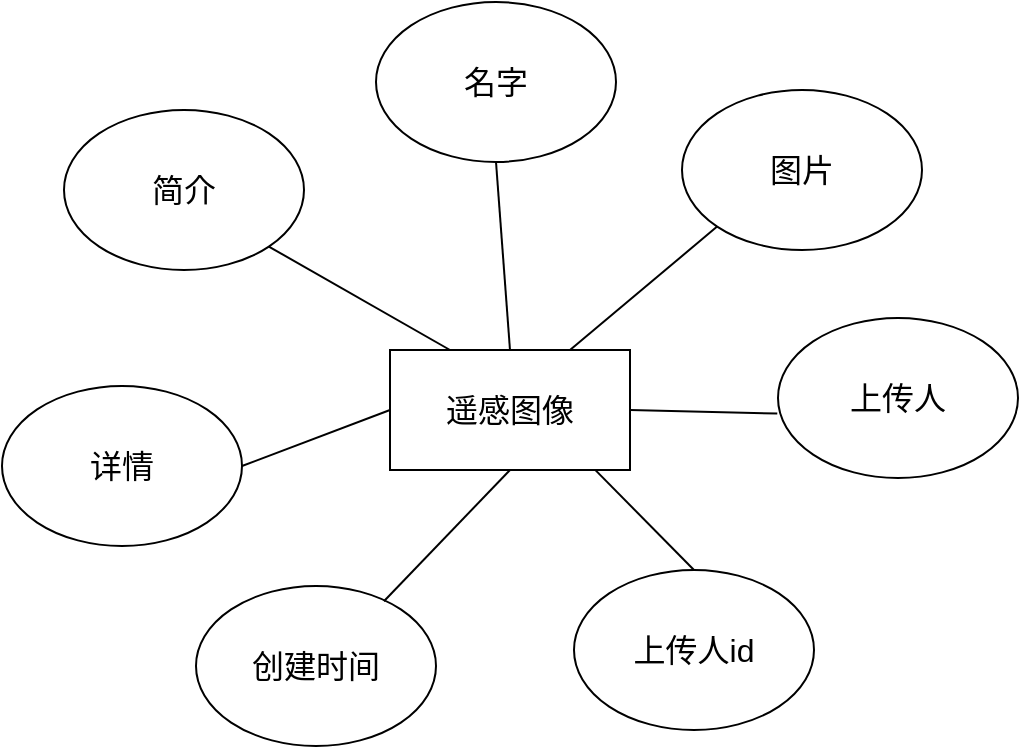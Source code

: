 <mxfile version="26.1.3">
  <diagram name="第 1 页" id="YtDws54jznEyTC2R4-XZ">
    <mxGraphModel dx="1130" dy="1307" grid="0" gridSize="10" guides="1" tooltips="1" connect="1" arrows="1" fold="1" page="0" pageScale="1" pageWidth="827" pageHeight="583" math="0" shadow="0">
      <root>
        <mxCell id="0" />
        <mxCell id="1" parent="0" />
        <mxCell id="4XSdTfRanLb3XRQlyCiQ-1" value="遥感图像" style="rounded=0;whiteSpace=wrap;html=1;fontSize=16;" vertex="1" parent="1">
          <mxGeometry x="169" y="121" width="120" height="60" as="geometry" />
        </mxCell>
        <mxCell id="4XSdTfRanLb3XRQlyCiQ-3" value="名字" style="ellipse;whiteSpace=wrap;html=1;fontSize=16;" vertex="1" parent="1">
          <mxGeometry x="162" y="-53" width="120" height="80" as="geometry" />
        </mxCell>
        <mxCell id="4XSdTfRanLb3XRQlyCiQ-4" value="图片" style="ellipse;whiteSpace=wrap;html=1;fontSize=16;" vertex="1" parent="1">
          <mxGeometry x="315" y="-9" width="120" height="80" as="geometry" />
        </mxCell>
        <mxCell id="4XSdTfRanLb3XRQlyCiQ-6" value="" style="endArrow=none;html=1;rounded=0;fontSize=16;startSize=8;endSize=8;curved=1;entryX=0.5;entryY=1;entryDx=0;entryDy=0;exitX=0.5;exitY=0;exitDx=0;exitDy=0;" edge="1" parent="1" source="4XSdTfRanLb3XRQlyCiQ-1" target="4XSdTfRanLb3XRQlyCiQ-3">
          <mxGeometry width="50" height="50" relative="1" as="geometry">
            <mxPoint x="214" y="133" as="sourcePoint" />
            <mxPoint x="264" y="83" as="targetPoint" />
          </mxGeometry>
        </mxCell>
        <mxCell id="4XSdTfRanLb3XRQlyCiQ-8" value="简介" style="ellipse;whiteSpace=wrap;html=1;fontSize=16;" vertex="1" parent="1">
          <mxGeometry x="6" y="1" width="120" height="80" as="geometry" />
        </mxCell>
        <mxCell id="4XSdTfRanLb3XRQlyCiQ-9" value="详情" style="ellipse;whiteSpace=wrap;html=1;fontSize=16;" vertex="1" parent="1">
          <mxGeometry x="-25" y="139" width="120" height="80" as="geometry" />
        </mxCell>
        <mxCell id="4XSdTfRanLb3XRQlyCiQ-10" value="创建时间" style="ellipse;whiteSpace=wrap;html=1;fontSize=16;" vertex="1" parent="1">
          <mxGeometry x="72" y="239" width="120" height="80" as="geometry" />
        </mxCell>
        <mxCell id="4XSdTfRanLb3XRQlyCiQ-11" value="上传人id" style="ellipse;whiteSpace=wrap;html=1;fontSize=16;" vertex="1" parent="1">
          <mxGeometry x="261" y="231" width="120" height="80" as="geometry" />
        </mxCell>
        <mxCell id="4XSdTfRanLb3XRQlyCiQ-12" value="上传人" style="ellipse;whiteSpace=wrap;html=1;fontSize=16;" vertex="1" parent="1">
          <mxGeometry x="363" y="105" width="120" height="80" as="geometry" />
        </mxCell>
        <mxCell id="4XSdTfRanLb3XRQlyCiQ-14" value="" style="endArrow=none;html=1;rounded=0;fontSize=16;startSize=8;endSize=8;curved=1;entryX=0;entryY=1;entryDx=0;entryDy=0;exitX=0.75;exitY=0;exitDx=0;exitDy=0;" edge="1" parent="1" source="4XSdTfRanLb3XRQlyCiQ-1" target="4XSdTfRanLb3XRQlyCiQ-4">
          <mxGeometry width="50" height="50" relative="1" as="geometry">
            <mxPoint x="245" y="133" as="sourcePoint" />
            <mxPoint x="295" y="83" as="targetPoint" />
          </mxGeometry>
        </mxCell>
        <mxCell id="4XSdTfRanLb3XRQlyCiQ-15" value="" style="endArrow=none;html=1;rounded=0;fontSize=16;startSize=8;endSize=8;curved=1;entryX=-0.003;entryY=0.597;entryDx=0;entryDy=0;entryPerimeter=0;exitX=1;exitY=0.5;exitDx=0;exitDy=0;" edge="1" parent="1" source="4XSdTfRanLb3XRQlyCiQ-1" target="4XSdTfRanLb3XRQlyCiQ-12">
          <mxGeometry width="50" height="50" relative="1" as="geometry">
            <mxPoint x="275" y="167" as="sourcePoint" />
            <mxPoint x="325" y="117" as="targetPoint" />
          </mxGeometry>
        </mxCell>
        <mxCell id="4XSdTfRanLb3XRQlyCiQ-16" value="" style="endArrow=none;html=1;rounded=0;fontSize=16;startSize=8;endSize=8;curved=1;exitX=1;exitY=0.5;exitDx=0;exitDy=0;entryX=0;entryY=0.5;entryDx=0;entryDy=0;" edge="1" parent="1" source="4XSdTfRanLb3XRQlyCiQ-9" target="4XSdTfRanLb3XRQlyCiQ-1">
          <mxGeometry width="50" height="50" relative="1" as="geometry">
            <mxPoint x="175" y="243" as="sourcePoint" />
            <mxPoint x="225" y="193" as="targetPoint" />
          </mxGeometry>
        </mxCell>
        <mxCell id="4XSdTfRanLb3XRQlyCiQ-17" value="" style="endArrow=none;html=1;rounded=0;fontSize=16;startSize=8;endSize=8;curved=1;entryX=0.5;entryY=0;entryDx=0;entryDy=0;exitX=0.857;exitY=1.003;exitDx=0;exitDy=0;exitPerimeter=0;" edge="1" parent="1" source="4XSdTfRanLb3XRQlyCiQ-1" target="4XSdTfRanLb3XRQlyCiQ-11">
          <mxGeometry width="50" height="50" relative="1" as="geometry">
            <mxPoint x="276" y="184" as="sourcePoint" />
            <mxPoint x="326" y="134" as="targetPoint" />
          </mxGeometry>
        </mxCell>
        <mxCell id="4XSdTfRanLb3XRQlyCiQ-18" value="" style="endArrow=none;html=1;rounded=0;fontSize=16;startSize=8;endSize=8;curved=1;exitX=0.783;exitY=0.095;exitDx=0;exitDy=0;entryX=0.5;entryY=1;entryDx=0;entryDy=0;exitPerimeter=0;" edge="1" parent="1" source="4XSdTfRanLb3XRQlyCiQ-10" target="4XSdTfRanLb3XRQlyCiQ-1">
          <mxGeometry width="50" height="50" relative="1" as="geometry">
            <mxPoint x="211" y="244" as="sourcePoint" />
            <mxPoint x="259" y="204" as="targetPoint" />
          </mxGeometry>
        </mxCell>
        <mxCell id="4XSdTfRanLb3XRQlyCiQ-20" value="" style="endArrow=none;html=1;rounded=0;fontSize=16;startSize=8;endSize=8;curved=1;exitX=1;exitY=1;exitDx=0;exitDy=0;entryX=0.25;entryY=0;entryDx=0;entryDy=0;" edge="1" parent="1" source="4XSdTfRanLb3XRQlyCiQ-8" target="4XSdTfRanLb3XRQlyCiQ-1">
          <mxGeometry width="50" height="50" relative="1" as="geometry">
            <mxPoint x="106" y="212" as="sourcePoint" />
            <mxPoint x="156" y="162" as="targetPoint" />
          </mxGeometry>
        </mxCell>
      </root>
    </mxGraphModel>
  </diagram>
</mxfile>
